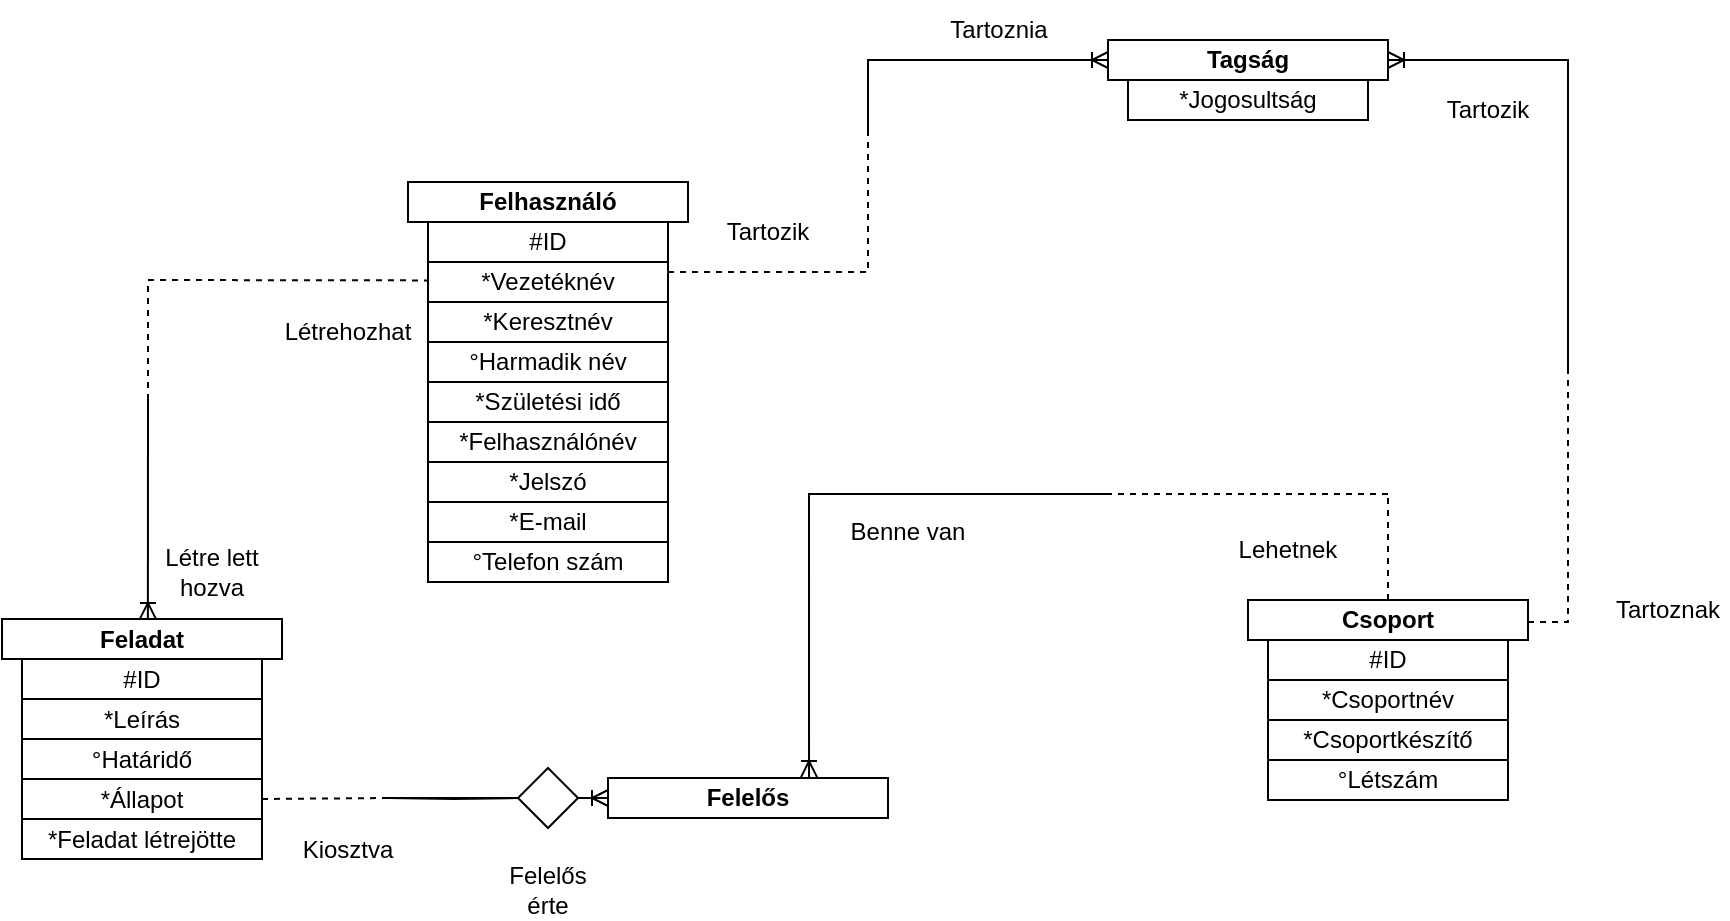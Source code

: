 <mxfile version="24.8.6" pages="3">
  <diagram name="Adatbázis táblák" id="GeO4WS-tzD-klcWvhV2y">
    <mxGraphModel grid="1" page="1" gridSize="10" guides="1" tooltips="1" connect="1" arrows="1" fold="1" pageScale="1" pageWidth="827" pageHeight="1169" math="0" shadow="0">
      <root>
        <mxCell id="0" />
        <mxCell id="1" parent="0" />
        <mxCell id="jKudC8c1gNzptoWvb2S--14" value="&lt;b&gt;Felhasználó&lt;/b&gt;" style="rounded=0;whiteSpace=wrap;html=1;strokeColor=default;align=center;verticalAlign=middle;fontFamily=Helvetica;fontSize=12;fontColor=default;fontStyle=0;fillColor=default;" vertex="1" parent="1">
          <mxGeometry x="-210" y="1481" width="140" height="20" as="geometry" />
        </mxCell>
        <mxCell id="jKudC8c1gNzptoWvb2S--15" value="&lt;span style=&quot;text-align: left;&quot;&gt;#ID&lt;/span&gt;" style="rounded=0;whiteSpace=wrap;html=1;strokeColor=default;align=center;verticalAlign=middle;fontFamily=Helvetica;fontSize=12;fontColor=default;fontStyle=0;fillColor=default;" vertex="1" parent="1">
          <mxGeometry x="-200" y="1501" width="120" height="20" as="geometry" />
        </mxCell>
        <mxCell id="jKudC8c1gNzptoWvb2S--16" value="&lt;span style=&quot;text-align: left;&quot;&gt;*Vezetéknév&lt;/span&gt;" style="rounded=0;whiteSpace=wrap;html=1;strokeColor=default;align=center;verticalAlign=middle;fontFamily=Helvetica;fontSize=12;fontColor=default;fontStyle=0;fillColor=default;" vertex="1" parent="1">
          <mxGeometry x="-200" y="1521" width="120" height="20" as="geometry" />
        </mxCell>
        <mxCell id="jKudC8c1gNzptoWvb2S--17" value="&lt;span style=&quot;text-align: left;&quot;&gt;*Keresztnév&lt;/span&gt;" style="rounded=0;whiteSpace=wrap;html=1;strokeColor=default;align=center;verticalAlign=middle;fontFamily=Helvetica;fontSize=12;fontColor=default;fontStyle=0;fillColor=default;" vertex="1" parent="1">
          <mxGeometry x="-200" y="1541" width="120" height="20" as="geometry" />
        </mxCell>
        <mxCell id="jKudC8c1gNzptoWvb2S--18" value="*Születési idő" style="rounded=0;whiteSpace=wrap;html=1;strokeColor=default;align=center;verticalAlign=middle;fontFamily=Helvetica;fontSize=12;fontColor=default;fontStyle=0;fillColor=default;" vertex="1" parent="1">
          <mxGeometry x="-200" y="1581" width="120" height="20" as="geometry" />
        </mxCell>
        <mxCell id="jKudC8c1gNzptoWvb2S--19" value="*Felhasználónév" style="rounded=0;whiteSpace=wrap;html=1;strokeColor=default;align=center;verticalAlign=middle;fontFamily=Helvetica;fontSize=12;fontColor=default;fontStyle=0;fillColor=default;" vertex="1" parent="1">
          <mxGeometry x="-200" y="1601" width="120" height="20" as="geometry" />
        </mxCell>
        <mxCell id="jKudC8c1gNzptoWvb2S--20" value="*Jelszó" style="rounded=0;whiteSpace=wrap;html=1;strokeColor=default;align=center;verticalAlign=middle;fontFamily=Helvetica;fontSize=12;fontColor=default;fontStyle=0;fillColor=default;" vertex="1" parent="1">
          <mxGeometry x="-200" y="1621" width="120" height="20" as="geometry" />
        </mxCell>
        <mxCell id="tqEBvy983KNgEXwClsOJ-8" value="Létrehozhat" style="text;html=1;align=center;verticalAlign=middle;whiteSpace=wrap;rounded=0;" vertex="1" parent="1">
          <mxGeometry x="-270" y="1541" width="60" height="30" as="geometry" />
        </mxCell>
        <mxCell id="jKudC8c1gNzptoWvb2S--21" value="*E-mail" style="rounded=0;whiteSpace=wrap;html=1;strokeColor=default;align=center;verticalAlign=middle;fontFamily=Helvetica;fontSize=12;fontColor=default;fontStyle=0;fillColor=default;" vertex="1" parent="1">
          <mxGeometry x="-200" y="1641" width="120" height="20" as="geometry" />
        </mxCell>
        <mxCell id="jKudC8c1gNzptoWvb2S--22" value="&lt;b&gt;Csoport&lt;/b&gt;" style="rounded=0;whiteSpace=wrap;html=1;strokeColor=default;align=center;verticalAlign=middle;fontFamily=Helvetica;fontSize=12;fontColor=default;fontStyle=0;fillColor=default;" vertex="1" parent="1">
          <mxGeometry x="210" y="1690" width="140" height="20" as="geometry" />
        </mxCell>
        <mxCell id="jKudC8c1gNzptoWvb2S--23" value="*Csoportnév" style="rounded=0;whiteSpace=wrap;html=1;strokeColor=default;align=center;verticalAlign=middle;fontFamily=Helvetica;fontSize=12;fontColor=default;fontStyle=0;fillColor=default;" vertex="1" parent="1">
          <mxGeometry x="220" y="1730" width="120" height="20" as="geometry" />
        </mxCell>
        <mxCell id="jKudC8c1gNzptoWvb2S--24" value="#ID" style="rounded=0;whiteSpace=wrap;html=1;strokeColor=default;align=center;verticalAlign=middle;fontFamily=Helvetica;fontSize=12;fontColor=default;fontStyle=0;fillColor=default;" vertex="1" parent="1">
          <mxGeometry x="220" y="1710" width="120" height="20" as="geometry" />
        </mxCell>
        <mxCell id="jKudC8c1gNzptoWvb2S--25" value="*Csoportkészítő" style="rounded=0;whiteSpace=wrap;html=1;strokeColor=default;align=center;verticalAlign=middle;fontFamily=Helvetica;fontSize=12;fontColor=default;fontStyle=0;fillColor=default;" vertex="1" parent="1">
          <mxGeometry x="220" y="1750" width="120" height="20" as="geometry" />
        </mxCell>
        <mxCell id="jKudC8c1gNzptoWvb2S--26" value="&lt;b&gt;Feladat&lt;/b&gt;" style="rounded=0;whiteSpace=wrap;html=1;strokeColor=default;align=center;verticalAlign=middle;fontFamily=Helvetica;fontSize=12;fontColor=default;fontStyle=0;fillColor=default;" vertex="1" parent="1">
          <mxGeometry x="-413" y="1699.5" width="140" height="20" as="geometry" />
        </mxCell>
        <mxCell id="jKudC8c1gNzptoWvb2S--27" value="#ID" style="rounded=0;whiteSpace=wrap;html=1;strokeColor=default;align=center;verticalAlign=middle;fontFamily=Helvetica;fontSize=12;fontColor=default;fontStyle=0;fillColor=default;" vertex="1" parent="1">
          <mxGeometry x="-403" y="1719.5" width="120" height="20" as="geometry" />
        </mxCell>
        <mxCell id="jKudC8c1gNzptoWvb2S--28" value="*Leírás" style="rounded=0;whiteSpace=wrap;html=1;strokeColor=default;align=center;verticalAlign=middle;fontFamily=Helvetica;fontSize=12;fontColor=default;fontStyle=0;fillColor=default;" vertex="1" parent="1">
          <mxGeometry x="-403" y="1739.5" width="120" height="20" as="geometry" />
        </mxCell>
        <mxCell id="jKudC8c1gNzptoWvb2S--29" value="°Határidő" style="rounded=0;whiteSpace=wrap;html=1;strokeColor=default;align=center;verticalAlign=middle;fontFamily=Helvetica;fontSize=12;fontColor=default;fontStyle=0;fillColor=default;" vertex="1" parent="1">
          <mxGeometry x="-403" y="1759.5" width="120" height="20" as="geometry" />
        </mxCell>
        <mxCell id="jKudC8c1gNzptoWvb2S--30" value="*Állapot" style="rounded=0;whiteSpace=wrap;html=1;strokeColor=default;align=center;verticalAlign=middle;fontFamily=Helvetica;fontSize=12;fontColor=default;fontStyle=0;fillColor=default;" vertex="1" parent="1">
          <mxGeometry x="-403" y="1779.5" width="120" height="20" as="geometry" />
        </mxCell>
        <mxCell id="jKudC8c1gNzptoWvb2S--31" value="°Létszám" style="rounded=0;whiteSpace=wrap;html=1;strokeColor=default;align=center;verticalAlign=middle;fontFamily=Helvetica;fontSize=12;fontColor=default;fontStyle=0;fillColor=default;" vertex="1" parent="1">
          <mxGeometry x="220" y="1770" width="120" height="20" as="geometry" />
        </mxCell>
        <mxCell id="jKudC8c1gNzptoWvb2S--32" value="&lt;b&gt;Tagság&lt;/b&gt;" style="rounded=0;whiteSpace=wrap;html=1;strokeColor=default;align=center;verticalAlign=middle;fontFamily=Helvetica;fontSize=12;fontColor=default;fontStyle=0;fillColor=default;" vertex="1" parent="1">
          <mxGeometry x="140" y="1410" width="140" height="20" as="geometry" />
        </mxCell>
        <mxCell id="jKudC8c1gNzptoWvb2S--33" value="*Feladat létrejötte" style="rounded=0;whiteSpace=wrap;html=1;strokeColor=default;align=center;verticalAlign=middle;fontFamily=Helvetica;fontSize=12;fontColor=default;fontStyle=0;fillColor=default;" vertex="1" parent="1">
          <mxGeometry x="-403" y="1799.5" width="120" height="20" as="geometry" />
        </mxCell>
        <mxCell id="jKudC8c1gNzptoWvb2S--34" value="°Telefon szám" style="rounded=0;whiteSpace=wrap;html=1;strokeColor=default;align=center;verticalAlign=middle;fontFamily=Helvetica;fontSize=12;fontColor=default;fontStyle=0;fillColor=default;" vertex="1" parent="1">
          <mxGeometry x="-200" y="1661" width="120" height="20" as="geometry" />
        </mxCell>
        <mxCell id="jKudC8c1gNzptoWvb2S--35" value="" style="edgeStyle=orthogonalEdgeStyle;fontSize=12;html=1;endArrow=ERoneToMany;startArrow=none;rounded=0;entryX=1;entryY=0.5;entryDx=0;entryDy=0;endFill=0;startFill=0;" edge="1" parent="1" target="jKudC8c1gNzptoWvb2S--32">
          <mxGeometry width="100" height="100" relative="1" as="geometry">
            <mxPoint x="370" y="1577" as="sourcePoint" />
            <mxPoint x="450" y="1601" as="targetPoint" />
            <Array as="points">
              <mxPoint x="370" y="1420" />
            </Array>
          </mxGeometry>
        </mxCell>
        <mxCell id="jKudC8c1gNzptoWvb2S--36" value="" style="edgeStyle=orthogonalEdgeStyle;fontSize=12;html=1;endArrow=ERoneToMany;startArrow=none;rounded=0;entryX=0;entryY=0.5;entryDx=0;entryDy=0;startFill=0;endFill=0;" edge="1" parent="1" target="jKudC8c1gNzptoWvb2S--32">
          <mxGeometry width="100" height="100" relative="1" as="geometry">
            <mxPoint x="20" y="1455" as="sourcePoint" />
            <mxPoint x="30" y="1390" as="targetPoint" />
            <Array as="points">
              <mxPoint x="20" y="1420" />
            </Array>
          </mxGeometry>
        </mxCell>
        <mxCell id="jKudC8c1gNzptoWvb2S--37" value="" style="endArrow=none;dashed=1;html=1;rounded=0;exitX=1;exitY=0.25;exitDx=0;exitDy=0;" edge="1" parent="1" source="jKudC8c1gNzptoWvb2S--16">
          <mxGeometry width="50" height="50" relative="1" as="geometry">
            <mxPoint x="-40" y="1560" as="sourcePoint" />
            <mxPoint x="20" y="1455" as="targetPoint" />
            <Array as="points">
              <mxPoint x="20" y="1526" />
            </Array>
          </mxGeometry>
        </mxCell>
        <mxCell id="jKudC8c1gNzptoWvb2S--38" value="" style="endArrow=none;dashed=1;html=1;rounded=0;" edge="1" parent="1">
          <mxGeometry width="50" height="50" relative="1" as="geometry">
            <mxPoint x="350" y="1701" as="sourcePoint" />
            <mxPoint x="370" y="1577" as="targetPoint" />
            <Array as="points">
              <mxPoint x="370" y="1701" />
            </Array>
          </mxGeometry>
        </mxCell>
        <mxCell id="jKudC8c1gNzptoWvb2S--39" value="*Jogosultság" style="rounded=0;whiteSpace=wrap;html=1;strokeColor=default;align=center;verticalAlign=middle;fontFamily=Helvetica;fontSize=12;fontColor=default;fontStyle=0;fillColor=default;" vertex="1" parent="1">
          <mxGeometry x="150" y="1430" width="120" height="20" as="geometry" />
        </mxCell>
        <mxCell id="jKudC8c1gNzptoWvb2S--40" value="&lt;b&gt;Felelős&lt;/b&gt;" style="rounded=0;whiteSpace=wrap;html=1;strokeColor=default;align=center;verticalAlign=middle;fontFamily=Helvetica;fontSize=12;fontColor=default;fontStyle=0;fillColor=default;" vertex="1" parent="1">
          <mxGeometry x="-110" y="1779" width="140" height="20" as="geometry" />
        </mxCell>
        <mxCell id="jKudC8c1gNzptoWvb2S--41" value="" style="edgeStyle=orthogonalEdgeStyle;fontSize=12;html=1;endArrow=ERoneToMany;startArrow=none;rounded=0;startFill=0;endFill=0;" edge="1" parent="1" source="jKudC8c1gNzptoWvb2S--62">
          <mxGeometry width="100" height="100" relative="1" as="geometry">
            <mxPoint x="-220" y="1789" as="sourcePoint" />
            <mxPoint x="-110" y="1789" as="targetPoint" />
            <Array as="points">
              <mxPoint x="-220" y="1789" />
            </Array>
          </mxGeometry>
        </mxCell>
        <mxCell id="jKudC8c1gNzptoWvb2S--42" value="" style="endArrow=none;dashed=1;html=1;rounded=0;exitX=1;exitY=0.5;exitDx=0;exitDy=0;" edge="1" parent="1" source="jKudC8c1gNzptoWvb2S--30">
          <mxGeometry width="50" height="50" relative="1" as="geometry">
            <mxPoint x="-400" y="1799" as="sourcePoint" />
            <mxPoint x="-220" y="1789" as="targetPoint" />
            <Array as="points" />
          </mxGeometry>
        </mxCell>
        <mxCell id="jKudC8c1gNzptoWvb2S--43" value="" style="edgeStyle=orthogonalEdgeStyle;fontSize=12;html=1;endArrow=ERoneToMany;startArrow=none;rounded=0;entryX=0.521;entryY=-0.003;entryDx=0;entryDy=0;startFill=0;endFill=0;entryPerimeter=0;" edge="1" parent="1" target="jKudC8c1gNzptoWvb2S--26">
          <mxGeometry width="100" height="100" relative="1" as="geometry">
            <mxPoint x="-340" y="1590" as="sourcePoint" />
            <mxPoint x="-342" y="1699.5" as="targetPoint" />
            <Array as="points">
              <mxPoint x="-340" y="1590" />
            </Array>
          </mxGeometry>
        </mxCell>
        <mxCell id="jKudC8c1gNzptoWvb2S--45" value="" style="edgeStyle=orthogonalEdgeStyle;fontSize=12;html=1;endArrow=ERoneToMany;startArrow=none;rounded=0;startFill=0;endFill=0;entryX=0.718;entryY=-0.022;entryDx=0;entryDy=0;entryPerimeter=0;" edge="1" parent="1" target="jKudC8c1gNzptoWvb2S--40">
          <mxGeometry width="100" height="100" relative="1" as="geometry">
            <mxPoint x="140" y="1637" as="sourcePoint" />
            <mxPoint x="-9" y="1775" as="targetPoint" />
            <Array as="points">
              <mxPoint x="-9" y="1637" />
            </Array>
          </mxGeometry>
        </mxCell>
        <mxCell id="jKudC8c1gNzptoWvb2S--46" value="" style="endArrow=none;dashed=1;html=1;rounded=0;exitX=0.5;exitY=0;exitDx=0;exitDy=0;" edge="1" parent="1" source="jKudC8c1gNzptoWvb2S--22">
          <mxGeometry width="50" height="50" relative="1" as="geometry">
            <mxPoint x="280" y="1685" as="sourcePoint" />
            <mxPoint x="280" y="1637" as="targetPoint" />
            <Array as="points">
              <mxPoint x="280" y="1666.5" />
            </Array>
          </mxGeometry>
        </mxCell>
        <mxCell id="jKudC8c1gNzptoWvb2S--47" value="" style="endArrow=none;dashed=1;html=1;rounded=0;" edge="1" parent="1">
          <mxGeometry width="50" height="50" relative="1" as="geometry">
            <mxPoint x="280" y="1637" as="sourcePoint" />
            <mxPoint x="140" y="1637" as="targetPoint" />
            <Array as="points" />
          </mxGeometry>
        </mxCell>
        <mxCell id="tqEBvy983KNgEXwClsOJ-9" value="Létre lett hozva" style="text;html=1;align=center;verticalAlign=middle;whiteSpace=wrap;rounded=0;rotation=0;" vertex="1" parent="1">
          <mxGeometry x="-338" y="1660.5" width="60" height="30" as="geometry" />
        </mxCell>
        <mxCell id="tqEBvy983KNgEXwClsOJ-10" value="Kiosztva" style="text;html=1;align=center;verticalAlign=middle;whiteSpace=wrap;rounded=0;" vertex="1" parent="1">
          <mxGeometry x="-270" y="1799.5" width="60" height="30" as="geometry" />
        </mxCell>
        <mxCell id="tqEBvy983KNgEXwClsOJ-11" value="Felelős érte" style="text;html=1;align=center;verticalAlign=middle;whiteSpace=wrap;rounded=0;" vertex="1" parent="1">
          <mxGeometry x="-170" y="1819.5" width="60" height="30" as="geometry" />
        </mxCell>
        <mxCell id="tqEBvy983KNgEXwClsOJ-12" value="Tartozik" style="text;html=1;align=center;verticalAlign=middle;whiteSpace=wrap;rounded=0;" vertex="1" parent="1">
          <mxGeometry x="300" y="1430" width="60" height="30" as="geometry" />
        </mxCell>
        <mxCell id="tqEBvy983KNgEXwClsOJ-13" value="Tartoznak" style="text;html=1;align=center;verticalAlign=middle;whiteSpace=wrap;rounded=0;" vertex="1" parent="1">
          <mxGeometry x="390" y="1680" width="60" height="30" as="geometry" />
        </mxCell>
        <mxCell id="tqEBvy983KNgEXwClsOJ-14" value="Tartozik" style="text;html=1;align=center;verticalAlign=middle;whiteSpace=wrap;rounded=0;" vertex="1" parent="1">
          <mxGeometry x="-60" y="1491" width="60" height="30" as="geometry" />
        </mxCell>
        <mxCell id="tqEBvy983KNgEXwClsOJ-16" value="Tartoznia" style="text;html=1;align=center;verticalAlign=middle;resizable=0;points=[];autosize=1;strokeColor=none;fillColor=none;" vertex="1" parent="1">
          <mxGeometry x="50" y="1390" width="70" height="30" as="geometry" />
        </mxCell>
        <mxCell id="tqEBvy983KNgEXwClsOJ-17" value="Lehetnek" style="text;html=1;align=center;verticalAlign=middle;whiteSpace=wrap;rounded=0;" vertex="1" parent="1">
          <mxGeometry x="200" y="1650" width="60" height="30" as="geometry" />
        </mxCell>
        <mxCell id="tqEBvy983KNgEXwClsOJ-18" value="Benne van" style="text;html=1;align=center;verticalAlign=middle;whiteSpace=wrap;rounded=0;" vertex="1" parent="1">
          <mxGeometry x="10" y="1641" width="60" height="30" as="geometry" />
        </mxCell>
        <mxCell id="jKudC8c1gNzptoWvb2S--64" value="" style="edgeStyle=orthogonalEdgeStyle;fontSize=12;html=1;endArrow=none;startArrow=none;rounded=0;startFill=0;endFill=0;" edge="1" parent="1" target="jKudC8c1gNzptoWvb2S--62">
          <mxGeometry width="100" height="100" relative="1" as="geometry">
            <mxPoint x="-220" y="1789" as="sourcePoint" />
            <mxPoint x="-110" y="1789" as="targetPoint" />
            <Array as="points" />
          </mxGeometry>
        </mxCell>
        <mxCell id="jKudC8c1gNzptoWvb2S--62" value="" style="rhombus;whiteSpace=wrap;html=1;rounded=0;fontStyle=0;" vertex="1" parent="1">
          <mxGeometry x="-155" y="1774" width="30" height="30" as="geometry" />
        </mxCell>
        <mxCell id="ziNmfYwVVKO8_2DCmtLn-1" value="" style="endArrow=none;dashed=1;html=1;rounded=0;entryX=0.001;entryY=0.46;entryDx=0;entryDy=0;entryPerimeter=0;" edge="1" parent="1" target="jKudC8c1gNzptoWvb2S--16">
          <mxGeometry width="50" height="50" relative="1" as="geometry">
            <mxPoint x="-340" y="1590" as="sourcePoint" />
            <mxPoint x="-200.24" y="1527" as="targetPoint" />
            <Array as="points">
              <mxPoint x="-340" y="1530" />
            </Array>
          </mxGeometry>
        </mxCell>
        <mxCell id="ZS5B3UTYnDOUO0BOsJx1-1" value="°Harmadik név" style="rounded=0;whiteSpace=wrap;html=1;strokeColor=default;align=center;verticalAlign=middle;fontFamily=Helvetica;fontSize=12;fontColor=default;fontStyle=0;fillColor=default;" vertex="1" parent="1">
          <mxGeometry x="-200" y="1561" width="120" height="20" as="geometry" />
        </mxCell>
      </root>
    </mxGraphModel>
  </diagram>
  <diagram name="Adatbázis tábla egy oldalra" id="WNNTYrDqMQxb-GWvdBK_">
    <mxGraphModel grid="1" page="1" gridSize="10" guides="1" tooltips="1" connect="1" arrows="1" fold="1" pageScale="1" pageWidth="827" pageHeight="1169" math="0" shadow="0">
      <root>
        <mxCell id="R_7Km2EDGTANg5NyDvl0-0" />
        <mxCell id="R_7Km2EDGTANg5NyDvl0-1" parent="R_7Km2EDGTANg5NyDvl0-0" />
        <mxCell id="R_7Km2EDGTANg5NyDvl0-2" value="&lt;b&gt;Felhasználó&lt;/b&gt;" style="rounded=0;whiteSpace=wrap;html=1;strokeColor=default;align=center;verticalAlign=middle;fontFamily=Helvetica;fontSize=12;fontColor=default;fontStyle=0;fillColor=default;" vertex="1" parent="R_7Km2EDGTANg5NyDvl0-1">
          <mxGeometry x="235" y="1491" width="140" height="20" as="geometry" />
        </mxCell>
        <mxCell id="R_7Km2EDGTANg5NyDvl0-3" value="&lt;span style=&quot;text-align: left;&quot;&gt;#ID&lt;/span&gt;" style="rounded=0;whiteSpace=wrap;html=1;strokeColor=default;align=center;verticalAlign=middle;fontFamily=Helvetica;fontSize=12;fontColor=default;fontStyle=0;fillColor=default;" vertex="1" parent="R_7Km2EDGTANg5NyDvl0-1">
          <mxGeometry x="245" y="1511" width="120" height="20" as="geometry" />
        </mxCell>
        <mxCell id="R_7Km2EDGTANg5NyDvl0-4" value="&lt;span style=&quot;text-align: left;&quot;&gt;*Vezetéknév&lt;/span&gt;" style="rounded=0;whiteSpace=wrap;html=1;strokeColor=default;align=center;verticalAlign=middle;fontFamily=Helvetica;fontSize=12;fontColor=default;fontStyle=0;fillColor=default;" vertex="1" parent="R_7Km2EDGTANg5NyDvl0-1">
          <mxGeometry x="245" y="1531" width="120" height="20" as="geometry" />
        </mxCell>
        <mxCell id="R_7Km2EDGTANg5NyDvl0-5" value="&lt;span style=&quot;text-align: left;&quot;&gt;*Keresztnév&lt;/span&gt;" style="rounded=0;whiteSpace=wrap;html=1;strokeColor=default;align=center;verticalAlign=middle;fontFamily=Helvetica;fontSize=12;fontColor=default;fontStyle=0;fillColor=default;" vertex="1" parent="R_7Km2EDGTANg5NyDvl0-1">
          <mxGeometry x="245" y="1551" width="120" height="20" as="geometry" />
        </mxCell>
        <mxCell id="R_7Km2EDGTANg5NyDvl0-6" value="*Születési idő" style="rounded=0;whiteSpace=wrap;html=1;strokeColor=default;align=center;verticalAlign=middle;fontFamily=Helvetica;fontSize=12;fontColor=default;fontStyle=0;fillColor=default;" vertex="1" parent="R_7Km2EDGTANg5NyDvl0-1">
          <mxGeometry x="245" y="1591" width="120" height="20" as="geometry" />
        </mxCell>
        <mxCell id="R_7Km2EDGTANg5NyDvl0-7" value="*Felhasználónév" style="rounded=0;whiteSpace=wrap;html=1;strokeColor=default;align=center;verticalAlign=middle;fontFamily=Helvetica;fontSize=12;fontColor=default;fontStyle=0;fillColor=default;" vertex="1" parent="R_7Km2EDGTANg5NyDvl0-1">
          <mxGeometry x="245" y="1611" width="120" height="20" as="geometry" />
        </mxCell>
        <mxCell id="R_7Km2EDGTANg5NyDvl0-8" value="*Jelszó" style="rounded=0;whiteSpace=wrap;html=1;strokeColor=default;align=center;verticalAlign=middle;fontFamily=Helvetica;fontSize=12;fontColor=default;fontStyle=0;fillColor=default;" vertex="1" parent="R_7Km2EDGTANg5NyDvl0-1">
          <mxGeometry x="245" y="1631" width="120" height="20" as="geometry" />
        </mxCell>
        <mxCell id="R_7Km2EDGTANg5NyDvl0-9" value="Létrehozhat" style="text;html=1;align=center;verticalAlign=middle;whiteSpace=wrap;rounded=0;" vertex="1" parent="R_7Km2EDGTANg5NyDvl0-1">
          <mxGeometry x="175" y="1551" width="60" height="30" as="geometry" />
        </mxCell>
        <mxCell id="R_7Km2EDGTANg5NyDvl0-10" value="*E-mail" style="rounded=0;whiteSpace=wrap;html=1;strokeColor=default;align=center;verticalAlign=middle;fontFamily=Helvetica;fontSize=12;fontColor=default;fontStyle=0;fillColor=default;" vertex="1" parent="R_7Km2EDGTANg5NyDvl0-1">
          <mxGeometry x="245" y="1651" width="120" height="20" as="geometry" />
        </mxCell>
        <mxCell id="R_7Km2EDGTANg5NyDvl0-11" value="&lt;b&gt;Csoport&lt;/b&gt;" style="rounded=0;whiteSpace=wrap;html=1;strokeColor=default;align=center;verticalAlign=middle;fontFamily=Helvetica;fontSize=12;fontColor=default;fontStyle=0;fillColor=default;" vertex="1" parent="R_7Km2EDGTANg5NyDvl0-1">
          <mxGeometry x="655" y="1700" width="140" height="20" as="geometry" />
        </mxCell>
        <mxCell id="R_7Km2EDGTANg5NyDvl0-12" value="*Csoportnév" style="rounded=0;whiteSpace=wrap;html=1;strokeColor=default;align=center;verticalAlign=middle;fontFamily=Helvetica;fontSize=12;fontColor=default;fontStyle=0;fillColor=default;" vertex="1" parent="R_7Km2EDGTANg5NyDvl0-1">
          <mxGeometry x="665" y="1740" width="120" height="20" as="geometry" />
        </mxCell>
        <mxCell id="R_7Km2EDGTANg5NyDvl0-13" value="#ID" style="rounded=0;whiteSpace=wrap;html=1;strokeColor=default;align=center;verticalAlign=middle;fontFamily=Helvetica;fontSize=12;fontColor=default;fontStyle=0;fillColor=default;" vertex="1" parent="R_7Km2EDGTANg5NyDvl0-1">
          <mxGeometry x="665" y="1720" width="120" height="20" as="geometry" />
        </mxCell>
        <mxCell id="R_7Km2EDGTANg5NyDvl0-14" value="*CsoportVezető" style="rounded=0;whiteSpace=wrap;html=1;strokeColor=default;align=center;verticalAlign=middle;fontFamily=Helvetica;fontSize=12;fontColor=default;fontStyle=0;fillColor=default;" vertex="1" parent="R_7Km2EDGTANg5NyDvl0-1">
          <mxGeometry x="665" y="1760" width="120" height="20" as="geometry" />
        </mxCell>
        <mxCell id="R_7Km2EDGTANg5NyDvl0-15" value="&lt;b&gt;Feladat&lt;/b&gt;" style="rounded=0;whiteSpace=wrap;html=1;strokeColor=default;align=center;verticalAlign=middle;fontFamily=Helvetica;fontSize=12;fontColor=default;fontStyle=0;fillColor=default;" vertex="1" parent="R_7Km2EDGTANg5NyDvl0-1">
          <mxGeometry x="32" y="1709.5" width="140" height="20" as="geometry" />
        </mxCell>
        <mxCell id="R_7Km2EDGTANg5NyDvl0-16" value="#ID" style="rounded=0;whiteSpace=wrap;html=1;strokeColor=default;align=center;verticalAlign=middle;fontFamily=Helvetica;fontSize=12;fontColor=default;fontStyle=0;fillColor=default;" vertex="1" parent="R_7Km2EDGTANg5NyDvl0-1">
          <mxGeometry x="42" y="1729.5" width="120" height="20" as="geometry" />
        </mxCell>
        <mxCell id="R_7Km2EDGTANg5NyDvl0-17" value="*Leírás" style="rounded=0;whiteSpace=wrap;html=1;strokeColor=default;align=center;verticalAlign=middle;fontFamily=Helvetica;fontSize=12;fontColor=default;fontStyle=0;fillColor=default;" vertex="1" parent="R_7Km2EDGTANg5NyDvl0-1">
          <mxGeometry x="42" y="1749.5" width="120" height="20" as="geometry" />
        </mxCell>
        <mxCell id="R_7Km2EDGTANg5NyDvl0-18" value="°Határidő" style="rounded=0;whiteSpace=wrap;html=1;strokeColor=default;align=center;verticalAlign=middle;fontFamily=Helvetica;fontSize=12;fontColor=default;fontStyle=0;fillColor=default;" vertex="1" parent="R_7Km2EDGTANg5NyDvl0-1">
          <mxGeometry x="42" y="1769.5" width="120" height="20" as="geometry" />
        </mxCell>
        <mxCell id="R_7Km2EDGTANg5NyDvl0-19" value="*Állapot" style="rounded=0;whiteSpace=wrap;html=1;strokeColor=default;align=center;verticalAlign=middle;fontFamily=Helvetica;fontSize=12;fontColor=default;fontStyle=0;fillColor=default;" vertex="1" parent="R_7Km2EDGTANg5NyDvl0-1">
          <mxGeometry x="42" y="1789.5" width="120" height="20" as="geometry" />
        </mxCell>
        <mxCell id="R_7Km2EDGTANg5NyDvl0-20" value="°Létszám" style="rounded=0;whiteSpace=wrap;html=1;strokeColor=default;align=center;verticalAlign=middle;fontFamily=Helvetica;fontSize=12;fontColor=default;fontStyle=0;fillColor=default;" vertex="1" parent="R_7Km2EDGTANg5NyDvl0-1">
          <mxGeometry x="665" y="1780" width="120" height="20" as="geometry" />
        </mxCell>
        <mxCell id="R_7Km2EDGTANg5NyDvl0-21" value="&lt;b&gt;Tagság&lt;/b&gt;" style="rounded=0;whiteSpace=wrap;html=1;strokeColor=default;align=center;verticalAlign=middle;fontFamily=Helvetica;fontSize=12;fontColor=default;fontStyle=0;fillColor=default;" vertex="1" parent="R_7Km2EDGTANg5NyDvl0-1">
          <mxGeometry x="515" y="1420" width="140" height="20" as="geometry" />
        </mxCell>
        <mxCell id="R_7Km2EDGTANg5NyDvl0-22" value="*Feladat létrejötte" style="rounded=0;whiteSpace=wrap;html=1;strokeColor=default;align=center;verticalAlign=middle;fontFamily=Helvetica;fontSize=12;fontColor=default;fontStyle=0;fillColor=default;" vertex="1" parent="R_7Km2EDGTANg5NyDvl0-1">
          <mxGeometry x="42" y="1809.5" width="120" height="20" as="geometry" />
        </mxCell>
        <mxCell id="R_7Km2EDGTANg5NyDvl0-23" value="°Telefon szám" style="rounded=0;whiteSpace=wrap;html=1;strokeColor=default;align=center;verticalAlign=middle;fontFamily=Helvetica;fontSize=12;fontColor=default;fontStyle=0;fillColor=default;" vertex="1" parent="R_7Km2EDGTANg5NyDvl0-1">
          <mxGeometry x="245" y="1671" width="120" height="20" as="geometry" />
        </mxCell>
        <mxCell id="R_7Km2EDGTANg5NyDvl0-24" value="" style="edgeStyle=orthogonalEdgeStyle;fontSize=12;html=1;endArrow=ERoneToMany;startArrow=none;rounded=0;entryX=1;entryY=0.5;entryDx=0;entryDy=0;endFill=0;startFill=0;" edge="1" parent="R_7Km2EDGTANg5NyDvl0-1" target="R_7Km2EDGTANg5NyDvl0-21">
          <mxGeometry width="100" height="100" relative="1" as="geometry">
            <mxPoint x="765" y="1590" as="sourcePoint" />
            <mxPoint x="895" y="1611" as="targetPoint" />
            <Array as="points">
              <mxPoint x="765" y="1587" />
              <mxPoint x="765" y="1430" />
            </Array>
          </mxGeometry>
        </mxCell>
        <mxCell id="R_7Km2EDGTANg5NyDvl0-25" value="" style="edgeStyle=orthogonalEdgeStyle;fontSize=12;html=1;endArrow=ERoneToMany;startArrow=none;rounded=0;entryX=0;entryY=0.5;entryDx=0;entryDy=0;startFill=0;endFill=0;" edge="1" parent="R_7Km2EDGTANg5NyDvl0-1" target="R_7Km2EDGTANg5NyDvl0-21">
          <mxGeometry width="100" height="100" relative="1" as="geometry">
            <mxPoint x="465" y="1465" as="sourcePoint" />
            <mxPoint x="475" y="1400" as="targetPoint" />
            <Array as="points">
              <mxPoint x="465" y="1430" />
            </Array>
          </mxGeometry>
        </mxCell>
        <mxCell id="R_7Km2EDGTANg5NyDvl0-26" value="" style="endArrow=none;dashed=1;html=1;rounded=0;exitX=1;exitY=0.25;exitDx=0;exitDy=0;" edge="1" parent="R_7Km2EDGTANg5NyDvl0-1" source="R_7Km2EDGTANg5NyDvl0-4">
          <mxGeometry width="50" height="50" relative="1" as="geometry">
            <mxPoint x="405" y="1570" as="sourcePoint" />
            <mxPoint x="465" y="1465" as="targetPoint" />
            <Array as="points">
              <mxPoint x="465" y="1536" />
            </Array>
          </mxGeometry>
        </mxCell>
        <mxCell id="R_7Km2EDGTANg5NyDvl0-28" value="*Jogosultság" style="rounded=0;whiteSpace=wrap;html=1;strokeColor=default;align=center;verticalAlign=middle;fontFamily=Helvetica;fontSize=12;fontColor=default;fontStyle=0;fillColor=default;" vertex="1" parent="R_7Km2EDGTANg5NyDvl0-1">
          <mxGeometry x="525" y="1440" width="120" height="20" as="geometry" />
        </mxCell>
        <mxCell id="R_7Km2EDGTANg5NyDvl0-29" value="&lt;b&gt;Felelős&lt;/b&gt;" style="rounded=0;whiteSpace=wrap;html=1;strokeColor=default;align=center;verticalAlign=middle;fontFamily=Helvetica;fontSize=12;fontColor=default;fontStyle=0;fillColor=default;" vertex="1" parent="R_7Km2EDGTANg5NyDvl0-1">
          <mxGeometry x="335" y="1789" width="140" height="20" as="geometry" />
        </mxCell>
        <mxCell id="R_7Km2EDGTANg5NyDvl0-30" value="" style="edgeStyle=orthogonalEdgeStyle;fontSize=12;html=1;endArrow=ERoneToMany;startArrow=none;rounded=0;startFill=0;endFill=0;" edge="1" parent="R_7Km2EDGTANg5NyDvl0-1" source="R_7Km2EDGTANg5NyDvl0-46">
          <mxGeometry width="100" height="100" relative="1" as="geometry">
            <mxPoint x="225" y="1799" as="sourcePoint" />
            <mxPoint x="335" y="1799" as="targetPoint" />
            <Array as="points">
              <mxPoint x="225" y="1799" />
            </Array>
          </mxGeometry>
        </mxCell>
        <mxCell id="R_7Km2EDGTANg5NyDvl0-31" value="" style="endArrow=none;dashed=1;html=1;rounded=0;exitX=1;exitY=0.5;exitDx=0;exitDy=0;" edge="1" parent="R_7Km2EDGTANg5NyDvl0-1" source="R_7Km2EDGTANg5NyDvl0-19">
          <mxGeometry width="50" height="50" relative="1" as="geometry">
            <mxPoint x="45" y="1809" as="sourcePoint" />
            <mxPoint x="225" y="1799" as="targetPoint" />
            <Array as="points" />
          </mxGeometry>
        </mxCell>
        <mxCell id="R_7Km2EDGTANg5NyDvl0-32" value="" style="edgeStyle=orthogonalEdgeStyle;fontSize=12;html=1;endArrow=ERoneToMany;startArrow=none;rounded=0;entryX=0.663;entryY=-0.011;entryDx=0;entryDy=0;startFill=0;endFill=0;entryPerimeter=0;" edge="1" parent="R_7Km2EDGTANg5NyDvl0-1" target="R_7Km2EDGTANg5NyDvl0-15">
          <mxGeometry width="100" height="100" relative="1" as="geometry">
            <mxPoint x="125" y="1600" as="sourcePoint" />
            <mxPoint x="103" y="1709.5" as="targetPoint" />
            <Array as="points">
              <mxPoint x="125" y="1600" />
            </Array>
          </mxGeometry>
        </mxCell>
        <mxCell id="R_7Km2EDGTANg5NyDvl0-33" value="" style="edgeStyle=orthogonalEdgeStyle;fontSize=12;html=1;endArrow=ERoneToMany;startArrow=none;rounded=0;startFill=0;endFill=0;entryX=0.718;entryY=-0.022;entryDx=0;entryDy=0;entryPerimeter=0;" edge="1" parent="R_7Km2EDGTANg5NyDvl0-1" target="R_7Km2EDGTANg5NyDvl0-29">
          <mxGeometry width="100" height="100" relative="1" as="geometry">
            <mxPoint x="585" y="1680" as="sourcePoint" />
            <mxPoint x="436" y="1785" as="targetPoint" />
            <Array as="points">
              <mxPoint x="585" y="1680" />
              <mxPoint x="436" y="1680" />
            </Array>
          </mxGeometry>
        </mxCell>
        <mxCell id="R_7Km2EDGTANg5NyDvl0-35" value="" style="endArrow=none;dashed=1;html=1;rounded=0;exitX=0.5;exitY=0;exitDx=0;exitDy=0;" edge="1" parent="R_7Km2EDGTANg5NyDvl0-1" source="R_7Km2EDGTANg5NyDvl0-11">
          <mxGeometry width="50" height="50" relative="1" as="geometry">
            <mxPoint x="725" y="1683.5" as="sourcePoint" />
            <mxPoint x="585" y="1680" as="targetPoint" />
            <Array as="points">
              <mxPoint x="725" y="1680" />
            </Array>
          </mxGeometry>
        </mxCell>
        <mxCell id="R_7Km2EDGTANg5NyDvl0-36" value="Létre lett hozva" style="text;html=1;align=center;verticalAlign=middle;whiteSpace=wrap;rounded=0;rotation=0;" vertex="1" parent="R_7Km2EDGTANg5NyDvl0-1">
          <mxGeometry x="167" y="1671" width="60" height="30" as="geometry" />
        </mxCell>
        <mxCell id="R_7Km2EDGTANg5NyDvl0-37" value="Kiosztva" style="text;html=1;align=center;verticalAlign=middle;whiteSpace=wrap;rounded=0;" vertex="1" parent="R_7Km2EDGTANg5NyDvl0-1">
          <mxGeometry x="167" y="1809" width="60" height="30" as="geometry" />
        </mxCell>
        <mxCell id="R_7Km2EDGTANg5NyDvl0-38" value="Felelős érte" style="text;html=1;align=center;verticalAlign=middle;whiteSpace=wrap;rounded=0;" vertex="1" parent="R_7Km2EDGTANg5NyDvl0-1">
          <mxGeometry x="275" y="1820" width="60" height="30" as="geometry" />
        </mxCell>
        <mxCell id="R_7Km2EDGTANg5NyDvl0-39" value="Tartozik" style="text;html=1;align=center;verticalAlign=middle;whiteSpace=wrap;rounded=0;" vertex="1" parent="R_7Km2EDGTANg5NyDvl0-1">
          <mxGeometry x="675" y="1440" width="60" height="30" as="geometry" />
        </mxCell>
        <mxCell id="R_7Km2EDGTANg5NyDvl0-40" value="Tartoznak" style="text;html=1;align=center;verticalAlign=middle;whiteSpace=wrap;rounded=0;" vertex="1" parent="R_7Km2EDGTANg5NyDvl0-1">
          <mxGeometry x="695" y="1591" width="60" height="30" as="geometry" />
        </mxCell>
        <mxCell id="R_7Km2EDGTANg5NyDvl0-41" value="Tartozik" style="text;html=1;align=center;verticalAlign=middle;whiteSpace=wrap;rounded=0;" vertex="1" parent="R_7Km2EDGTANg5NyDvl0-1">
          <mxGeometry x="385" y="1501" width="60" height="30" as="geometry" />
        </mxCell>
        <mxCell id="R_7Km2EDGTANg5NyDvl0-42" value="Tartoznia" style="text;html=1;align=center;verticalAlign=middle;resizable=0;points=[];autosize=1;strokeColor=none;fillColor=none;" vertex="1" parent="R_7Km2EDGTANg5NyDvl0-1">
          <mxGeometry x="425" y="1400" width="70" height="30" as="geometry" />
        </mxCell>
        <mxCell id="R_7Km2EDGTANg5NyDvl0-43" value="Lehetnek" style="text;html=1;align=center;verticalAlign=middle;whiteSpace=wrap;rounded=0;" vertex="1" parent="R_7Km2EDGTANg5NyDvl0-1">
          <mxGeometry x="585" y="1690" width="60" height="30" as="geometry" />
        </mxCell>
        <mxCell id="R_7Km2EDGTANg5NyDvl0-44" value="Benne van" style="text;html=1;align=center;verticalAlign=middle;whiteSpace=wrap;rounded=0;" vertex="1" parent="R_7Km2EDGTANg5NyDvl0-1">
          <mxGeometry x="455" y="1687.5" width="60" height="30" as="geometry" />
        </mxCell>
        <mxCell id="R_7Km2EDGTANg5NyDvl0-45" value="" style="edgeStyle=orthogonalEdgeStyle;fontSize=12;html=1;endArrow=none;startArrow=none;rounded=0;startFill=0;endFill=0;" edge="1" parent="R_7Km2EDGTANg5NyDvl0-1" target="R_7Km2EDGTANg5NyDvl0-46">
          <mxGeometry width="100" height="100" relative="1" as="geometry">
            <mxPoint x="225" y="1799" as="sourcePoint" />
            <mxPoint x="335" y="1799" as="targetPoint" />
            <Array as="points" />
          </mxGeometry>
        </mxCell>
        <mxCell id="R_7Km2EDGTANg5NyDvl0-46" value="" style="rhombus;whiteSpace=wrap;html=1;rounded=0;fontStyle=0;" vertex="1" parent="R_7Km2EDGTANg5NyDvl0-1">
          <mxGeometry x="290" y="1784" width="30" height="30" as="geometry" />
        </mxCell>
        <mxCell id="R_7Km2EDGTANg5NyDvl0-47" value="" style="endArrow=none;dashed=1;html=1;rounded=0;entryX=0.001;entryY=0.46;entryDx=0;entryDy=0;entryPerimeter=0;" edge="1" parent="R_7Km2EDGTANg5NyDvl0-1" target="R_7Km2EDGTANg5NyDvl0-4">
          <mxGeometry width="50" height="50" relative="1" as="geometry">
            <mxPoint x="125" y="1600" as="sourcePoint" />
            <mxPoint x="244.76" y="1537" as="targetPoint" />
            <Array as="points">
              <mxPoint x="125" y="1540" />
            </Array>
          </mxGeometry>
        </mxCell>
        <mxCell id="4pkLaTIyYTl2Mmb_WvRL-0" value="" style="endArrow=none;dashed=1;html=1;rounded=0;exitX=0.787;exitY=0.034;exitDx=0;exitDy=0;exitPerimeter=0;" edge="1" parent="R_7Km2EDGTANg5NyDvl0-1" source="R_7Km2EDGTANg5NyDvl0-11">
          <mxGeometry width="50" height="50" relative="1" as="geometry">
            <mxPoint x="765" y="1700" as="sourcePoint" />
            <mxPoint x="765" y="1590" as="targetPoint" />
          </mxGeometry>
        </mxCell>
        <mxCell id="f14U3MftN1bXdEwastSR-0" value="°Harmadik név" style="rounded=0;whiteSpace=wrap;html=1;strokeColor=default;align=center;verticalAlign=middle;fontFamily=Helvetica;fontSize=12;fontColor=default;fontStyle=0;fillColor=default;" vertex="1" parent="R_7Km2EDGTANg5NyDvl0-1">
          <mxGeometry x="245" y="1571" width="120" height="20" as="geometry" />
        </mxCell>
      </root>
    </mxGraphModel>
  </diagram>
  <diagram id="MTwGdXujtNtqBGXUPlEL" name="Fizikai modell">
    <mxGraphModel grid="1" page="1" gridSize="10" guides="1" tooltips="1" connect="1" arrows="1" fold="1" pageScale="1" pageWidth="827" pageHeight="1169" math="0" shadow="0">
      <root>
        <mxCell id="0" />
        <mxCell id="1" parent="0" />
        <mxCell id="FEKlRCTTCMlKoGpZPUgT-27" value="&lt;b&gt;Felhasználók (FHO)&lt;/b&gt;" style="whiteSpace=wrap;html=1;align=center;" vertex="1" parent="1">
          <mxGeometry x="-92" y="1300" width="220" height="30" as="geometry" />
        </mxCell>
        <mxCell id="FEKlRCTTCMlKoGpZPUgT-28" value="PK" style="whiteSpace=wrap;html=1;align=center;" vertex="1" parent="1">
          <mxGeometry x="-92" y="1370" width="60" height="40" as="geometry" />
        </mxCell>
        <mxCell id="FEKlRCTTCMlKoGpZPUgT-29" value="*" style="whiteSpace=wrap;html=1;align=center;" vertex="1" parent="1">
          <mxGeometry x="-32" y="1370" width="60" height="40" as="geometry" />
        </mxCell>
        <mxCell id="FEKlRCTTCMlKoGpZPUgT-30" value="id" style="whiteSpace=wrap;html=1;align=center;" vertex="1" parent="1">
          <mxGeometry x="28" y="1370" width="100" height="40" as="geometry" />
        </mxCell>
        <mxCell id="FEKlRCTTCMlKoGpZPUgT-31" value="" style="whiteSpace=wrap;html=1;align=center;" vertex="1" parent="1">
          <mxGeometry x="-92" y="1410" width="60" height="40" as="geometry" />
        </mxCell>
        <mxCell id="FEKlRCTTCMlKoGpZPUgT-32" value="*" style="whiteSpace=wrap;html=1;align=center;" vertex="1" parent="1">
          <mxGeometry x="-32" y="1410" width="60" height="40" as="geometry" />
        </mxCell>
        <mxCell id="FEKlRCTTCMlKoGpZPUgT-33" value="V_nev" style="whiteSpace=wrap;html=1;align=center;" vertex="1" parent="1">
          <mxGeometry x="28" y="1410" width="100" height="40" as="geometry" />
        </mxCell>
        <mxCell id="FEKlRCTTCMlKoGpZPUgT-34" value="" style="whiteSpace=wrap;html=1;align=center;" vertex="1" parent="1">
          <mxGeometry x="-92" y="1450" width="60" height="40" as="geometry" />
        </mxCell>
        <mxCell id="FEKlRCTTCMlKoGpZPUgT-35" value="*" style="whiteSpace=wrap;html=1;align=center;" vertex="1" parent="1">
          <mxGeometry x="-32" y="1450" width="60" height="40" as="geometry" />
        </mxCell>
        <mxCell id="FEKlRCTTCMlKoGpZPUgT-36" value="K_nev" style="whiteSpace=wrap;html=1;align=center;" vertex="1" parent="1">
          <mxGeometry x="28" y="1450" width="100" height="40" as="geometry" />
        </mxCell>
        <mxCell id="FEKlRCTTCMlKoGpZPUgT-37" value="" style="whiteSpace=wrap;html=1;align=center;" vertex="1" parent="1">
          <mxGeometry x="-92" y="1490" width="60" height="40" as="geometry" />
        </mxCell>
        <mxCell id="FEKlRCTTCMlKoGpZPUgT-38" value="o" style="whiteSpace=wrap;html=1;align=center;" vertex="1" parent="1">
          <mxGeometry x="-32" y="1490" width="60" height="40" as="geometry" />
        </mxCell>
        <mxCell id="FEKlRCTTCMlKoGpZPUgT-39" value="H_nev" style="whiteSpace=wrap;html=1;align=center;" vertex="1" parent="1">
          <mxGeometry x="28" y="1490" width="100" height="40" as="geometry" />
        </mxCell>
        <mxCell id="FEKlRCTTCMlKoGpZPUgT-40" value="" style="whiteSpace=wrap;html=1;align=center;" vertex="1" parent="1">
          <mxGeometry x="-92" y="1530" width="60" height="40" as="geometry" />
        </mxCell>
        <mxCell id="FEKlRCTTCMlKoGpZPUgT-41" value="*" style="whiteSpace=wrap;html=1;align=center;" vertex="1" parent="1">
          <mxGeometry x="-32" y="1530" width="60" height="40" as="geometry" />
        </mxCell>
        <mxCell id="FEKlRCTTCMlKoGpZPUgT-42" value="Szul_ido" style="whiteSpace=wrap;html=1;align=center;" vertex="1" parent="1">
          <mxGeometry x="28" y="1530" width="100" height="40" as="geometry" />
        </mxCell>
        <mxCell id="FEKlRCTTCMlKoGpZPUgT-43" value="" style="whiteSpace=wrap;html=1;align=center;" vertex="1" parent="1">
          <mxGeometry x="-92" y="1570" width="60" height="40" as="geometry" />
        </mxCell>
        <mxCell id="FEKlRCTTCMlKoGpZPUgT-44" value="*" style="whiteSpace=wrap;html=1;align=center;" vertex="1" parent="1">
          <mxGeometry x="-32" y="1570" width="60" height="40" as="geometry" />
        </mxCell>
        <mxCell id="FEKlRCTTCMlKoGpZPUgT-45" value="F_nev" style="whiteSpace=wrap;html=1;align=center;" vertex="1" parent="1">
          <mxGeometry x="28" y="1570" width="100" height="40" as="geometry" />
        </mxCell>
        <mxCell id="FEKlRCTTCMlKoGpZPUgT-46" value="" style="whiteSpace=wrap;html=1;align=center;" vertex="1" parent="1">
          <mxGeometry x="-92" y="1610" width="60" height="40" as="geometry" />
        </mxCell>
        <mxCell id="FEKlRCTTCMlKoGpZPUgT-47" value="*" style="whiteSpace=wrap;html=1;align=center;" vertex="1" parent="1">
          <mxGeometry x="-32" y="1610" width="60" height="40" as="geometry" />
        </mxCell>
        <mxCell id="FEKlRCTTCMlKoGpZPUgT-48" value="Jelszo" style="whiteSpace=wrap;html=1;align=center;" vertex="1" parent="1">
          <mxGeometry x="28" y="1610" width="100" height="40" as="geometry" />
        </mxCell>
        <mxCell id="sukTbFHnymHDloILbP54-55" value="" style="whiteSpace=wrap;html=1;align=center;" vertex="1" parent="1">
          <mxGeometry x="-92" y="1650" width="60" height="40" as="geometry" />
        </mxCell>
        <mxCell id="sukTbFHnymHDloILbP54-56" value="*" style="whiteSpace=wrap;html=1;align=center;" vertex="1" parent="1">
          <mxGeometry x="-32" y="1650" width="60" height="40" as="geometry" />
        </mxCell>
        <mxCell id="sukTbFHnymHDloILbP54-57" value="E-mail" style="whiteSpace=wrap;html=1;align=center;" vertex="1" parent="1">
          <mxGeometry x="28" y="1650" width="100" height="40" as="geometry" />
        </mxCell>
        <mxCell id="sukTbFHnymHDloILbP54-58" value="" style="whiteSpace=wrap;html=1;align=center;" vertex="1" parent="1">
          <mxGeometry x="-92" y="1690" width="60" height="40" as="geometry" />
        </mxCell>
        <mxCell id="sukTbFHnymHDloILbP54-59" value="o" style="whiteSpace=wrap;html=1;align=center;" vertex="1" parent="1">
          <mxGeometry x="-32" y="1690" width="60" height="40" as="geometry" />
        </mxCell>
        <mxCell id="sukTbFHnymHDloILbP54-60" value="Tel_szam" style="whiteSpace=wrap;html=1;align=center;" vertex="1" parent="1">
          <mxGeometry x="28" y="1690" width="100" height="40" as="geometry" />
        </mxCell>
        <mxCell id="FEKlRCTTCMlKoGpZPUgT-49" value="&lt;b&gt;Feladatok (FAT)&lt;/b&gt;" style="whiteSpace=wrap;html=1;align=center;" vertex="1" parent="1">
          <mxGeometry x="178" y="1300" width="220" height="30" as="geometry" />
        </mxCell>
        <mxCell id="FEKlRCTTCMlKoGpZPUgT-50" value="PK" style="whiteSpace=wrap;html=1;align=center;" vertex="1" parent="1">
          <mxGeometry x="178" y="1370" width="60" height="40" as="geometry" />
        </mxCell>
        <mxCell id="FEKlRCTTCMlKoGpZPUgT-51" value="*" style="whiteSpace=wrap;html=1;align=center;" vertex="1" parent="1">
          <mxGeometry x="238" y="1370" width="60" height="40" as="geometry" />
        </mxCell>
        <mxCell id="FEKlRCTTCMlKoGpZPUgT-52" value="id" style="whiteSpace=wrap;html=1;align=center;" vertex="1" parent="1">
          <mxGeometry x="298" y="1370" width="100" height="40" as="geometry" />
        </mxCell>
        <mxCell id="FEKlRCTTCMlKoGpZPUgT-53" value="" style="whiteSpace=wrap;html=1;align=center;" vertex="1" parent="1">
          <mxGeometry x="178" y="1410" width="60" height="40" as="geometry" />
        </mxCell>
        <mxCell id="FEKlRCTTCMlKoGpZPUgT-54" value="*" style="whiteSpace=wrap;html=1;align=center;" vertex="1" parent="1">
          <mxGeometry x="238" y="1410" width="60" height="40" as="geometry" />
        </mxCell>
        <mxCell id="FEKlRCTTCMlKoGpZPUgT-55" value="Leiras" style="whiteSpace=wrap;html=1;align=center;" vertex="1" parent="1">
          <mxGeometry x="298" y="1410" width="100" height="40" as="geometry" />
        </mxCell>
        <mxCell id="FEKlRCTTCMlKoGpZPUgT-56" value="" style="whiteSpace=wrap;html=1;align=center;" vertex="1" parent="1">
          <mxGeometry x="178" y="1450" width="60" height="40" as="geometry" />
        </mxCell>
        <mxCell id="FEKlRCTTCMlKoGpZPUgT-57" value="o" style="whiteSpace=wrap;html=1;align=center;" vertex="1" parent="1">
          <mxGeometry x="238" y="1450" width="60" height="40" as="geometry" />
        </mxCell>
        <mxCell id="FEKlRCTTCMlKoGpZPUgT-58" value="Hatarido" style="whiteSpace=wrap;html=1;align=center;" vertex="1" parent="1">
          <mxGeometry x="298" y="1450" width="100" height="40" as="geometry" />
        </mxCell>
        <mxCell id="FEKlRCTTCMlKoGpZPUgT-59" value="" style="whiteSpace=wrap;html=1;align=center;" vertex="1" parent="1">
          <mxGeometry x="178" y="1490" width="60" height="40" as="geometry" />
        </mxCell>
        <mxCell id="FEKlRCTTCMlKoGpZPUgT-60" value="*" style="whiteSpace=wrap;html=1;align=center;" vertex="1" parent="1">
          <mxGeometry x="238" y="1490" width="60" height="40" as="geometry" />
        </mxCell>
        <mxCell id="FEKlRCTTCMlKoGpZPUgT-61" value="Allapot" style="whiteSpace=wrap;html=1;align=center;" vertex="1" parent="1">
          <mxGeometry x="298" y="1490" width="100" height="40" as="geometry" />
        </mxCell>
        <mxCell id="FEKlRCTTCMlKoGpZPUgT-65" value="PK, FK" style="whiteSpace=wrap;html=1;align=center;" vertex="1" parent="1">
          <mxGeometry x="178" y="1570" width="60" height="40" as="geometry" />
        </mxCell>
        <mxCell id="FEKlRCTTCMlKoGpZPUgT-66" value="*" style="whiteSpace=wrap;html=1;align=center;" vertex="1" parent="1">
          <mxGeometry x="238" y="1570" width="60" height="40" as="geometry" />
        </mxCell>
        <mxCell id="FEKlRCTTCMlKoGpZPUgT-67" value="FHO_id" style="whiteSpace=wrap;html=1;align=center;" vertex="1" parent="1">
          <mxGeometry x="298" y="1570" width="100" height="40" as="geometry" />
        </mxCell>
        <mxCell id="sukTbFHnymHDloILbP54-67" value="&lt;b&gt;Tagságok (TSG)&lt;/b&gt;" style="whiteSpace=wrap;html=1;align=center;" vertex="1" parent="1">
          <mxGeometry x="-362" y="1300" width="220" height="30" as="geometry" />
        </mxCell>
        <mxCell id="sukTbFHnymHDloILbP54-68" value="PK, FK" style="whiteSpace=wrap;html=1;align=center;" vertex="1" parent="1">
          <mxGeometry x="-362" y="1370" width="60" height="40" as="geometry" />
        </mxCell>
        <mxCell id="sukTbFHnymHDloILbP54-69" value="*" style="whiteSpace=wrap;html=1;align=center;" vertex="1" parent="1">
          <mxGeometry x="-302" y="1370" width="60" height="40" as="geometry" />
        </mxCell>
        <mxCell id="sukTbFHnymHDloILbP54-70" value="FHO_id" style="whiteSpace=wrap;html=1;align=center;" vertex="1" parent="1">
          <mxGeometry x="-242" y="1370" width="100" height="40" as="geometry" />
        </mxCell>
        <mxCell id="sukTbFHnymHDloILbP54-71" value="PK, FK" style="whiteSpace=wrap;html=1;align=center;" vertex="1" parent="1">
          <mxGeometry x="-362" y="1410" width="60" height="40" as="geometry" />
        </mxCell>
        <mxCell id="sukTbFHnymHDloILbP54-72" value="*" style="whiteSpace=wrap;html=1;align=center;" vertex="1" parent="1">
          <mxGeometry x="-302" y="1410" width="60" height="40" as="geometry" />
        </mxCell>
        <mxCell id="sukTbFHnymHDloILbP54-73" value="CSPT_id" style="whiteSpace=wrap;html=1;align=center;" vertex="1" parent="1">
          <mxGeometry x="-242" y="1410" width="100" height="40" as="geometry" />
        </mxCell>
        <mxCell id="sukTbFHnymHDloILbP54-74" value="" style="whiteSpace=wrap;html=1;align=center;" vertex="1" parent="1">
          <mxGeometry x="-362" y="1450" width="60" height="40" as="geometry" />
        </mxCell>
        <mxCell id="sukTbFHnymHDloILbP54-75" value="*" style="whiteSpace=wrap;html=1;align=center;" vertex="1" parent="1">
          <mxGeometry x="-302" y="1450" width="60" height="40" as="geometry" />
        </mxCell>
        <mxCell id="sukTbFHnymHDloILbP54-76" value="Jogosultsag" style="whiteSpace=wrap;html=1;align=center;" vertex="1" parent="1">
          <mxGeometry x="-242" y="1450" width="100" height="40" as="geometry" />
        </mxCell>
        <mxCell id="FEKlRCTTCMlKoGpZPUgT-83" value="&lt;b&gt;Csoportok (CSPT)&lt;/b&gt;" style="whiteSpace=wrap;html=1;align=center;" vertex="1" parent="1">
          <mxGeometry x="448" y="1300" width="220" height="30" as="geometry" />
        </mxCell>
        <mxCell id="FEKlRCTTCMlKoGpZPUgT-84" value="PK" style="whiteSpace=wrap;html=1;align=center;" vertex="1" parent="1">
          <mxGeometry x="448" y="1370" width="60" height="40" as="geometry" />
        </mxCell>
        <mxCell id="FEKlRCTTCMlKoGpZPUgT-85" value="*" style="whiteSpace=wrap;html=1;align=center;" vertex="1" parent="1">
          <mxGeometry x="508" y="1370" width="60" height="40" as="geometry" />
        </mxCell>
        <mxCell id="FEKlRCTTCMlKoGpZPUgT-86" value="id" style="whiteSpace=wrap;html=1;align=center;" vertex="1" parent="1">
          <mxGeometry x="568" y="1370" width="100" height="40" as="geometry" />
        </mxCell>
        <mxCell id="FEKlRCTTCMlKoGpZPUgT-87" value="" style="whiteSpace=wrap;html=1;align=center;" vertex="1" parent="1">
          <mxGeometry x="448" y="1410" width="60" height="40" as="geometry" />
        </mxCell>
        <mxCell id="FEKlRCTTCMlKoGpZPUgT-88" value="*" style="whiteSpace=wrap;html=1;align=center;" vertex="1" parent="1">
          <mxGeometry x="508" y="1410" width="60" height="40" as="geometry" />
        </mxCell>
        <mxCell id="FEKlRCTTCMlKoGpZPUgT-89" value="Nev" style="whiteSpace=wrap;html=1;align=center;" vertex="1" parent="1">
          <mxGeometry x="568" y="1410" width="100" height="40" as="geometry" />
        </mxCell>
        <mxCell id="FEKlRCTTCMlKoGpZPUgT-90" value="" style="whiteSpace=wrap;html=1;align=center;" vertex="1" parent="1">
          <mxGeometry x="448" y="1450" width="60" height="40" as="geometry" />
        </mxCell>
        <mxCell id="FEKlRCTTCMlKoGpZPUgT-91" value="*" style="whiteSpace=wrap;html=1;align=center;" vertex="1" parent="1">
          <mxGeometry x="508" y="1450" width="60" height="40" as="geometry" />
        </mxCell>
        <mxCell id="FEKlRCTTCMlKoGpZPUgT-92" value="Letrehozo" style="whiteSpace=wrap;html=1;align=center;" vertex="1" parent="1">
          <mxGeometry x="568" y="1450" width="100" height="40" as="geometry" />
        </mxCell>
        <mxCell id="FEKlRCTTCMlKoGpZPUgT-93" value="" style="whiteSpace=wrap;html=1;align=center;" vertex="1" parent="1">
          <mxGeometry x="448" y="1490" width="60" height="40" as="geometry" />
        </mxCell>
        <mxCell id="FEKlRCTTCMlKoGpZPUgT-94" value="o" style="whiteSpace=wrap;html=1;align=center;" vertex="1" parent="1">
          <mxGeometry x="508" y="1490" width="60" height="40" as="geometry" />
        </mxCell>
        <mxCell id="FEKlRCTTCMlKoGpZPUgT-95" value="Letszam" style="whiteSpace=wrap;html=1;align=center;" vertex="1" parent="1">
          <mxGeometry x="568" y="1490" width="100" height="40" as="geometry" />
        </mxCell>
        <mxCell id="FEKlRCTTCMlKoGpZPUgT-99" style="edgeStyle=orthogonalEdgeStyle;rounded=0;orthogonalLoop=1;jettySize=auto;html=1;exitX=0.5;exitY=1;exitDx=0;exitDy=0;" edge="1" parent="1">
          <mxGeometry relative="1" as="geometry">
            <mxPoint x="558" y="1370" as="sourcePoint" />
            <mxPoint x="558" y="1370" as="targetPoint" />
          </mxGeometry>
        </mxCell>
        <mxCell id="FEKlRCTTCMlKoGpZPUgT-100" value="&lt;b&gt;Felelősök (FLS)&lt;/b&gt;" style="whiteSpace=wrap;html=1;align=center;" vertex="1" parent="1">
          <mxGeometry x="-620" y="1300" width="220" height="30" as="geometry" />
        </mxCell>
        <mxCell id="FEKlRCTTCMlKoGpZPUgT-101" value="PK, FK" style="whiteSpace=wrap;html=1;align=center;" vertex="1" parent="1">
          <mxGeometry x="-620" y="1370" width="60" height="40" as="geometry" />
        </mxCell>
        <mxCell id="FEKlRCTTCMlKoGpZPUgT-102" value="*" style="whiteSpace=wrap;html=1;align=center;" vertex="1" parent="1">
          <mxGeometry x="-560" y="1370" width="60" height="40" as="geometry" />
        </mxCell>
        <mxCell id="FEKlRCTTCMlKoGpZPUgT-103" value="CSPT_id" style="whiteSpace=wrap;html=1;align=center;" vertex="1" parent="1">
          <mxGeometry x="-500" y="1370" width="100" height="40" as="geometry" />
        </mxCell>
        <mxCell id="FEKlRCTTCMlKoGpZPUgT-104" value="PK, FK" style="whiteSpace=wrap;html=1;align=center;" vertex="1" parent="1">
          <mxGeometry x="-620" y="1410" width="60" height="40" as="geometry" />
        </mxCell>
        <mxCell id="FEKlRCTTCMlKoGpZPUgT-105" value="*" style="whiteSpace=wrap;html=1;align=center;" vertex="1" parent="1">
          <mxGeometry x="-560" y="1410" width="60" height="40" as="geometry" />
        </mxCell>
        <mxCell id="FEKlRCTTCMlKoGpZPUgT-106" value="FAT_id" style="whiteSpace=wrap;html=1;align=center;" vertex="1" parent="1">
          <mxGeometry x="-500" y="1410" width="100" height="40" as="geometry" />
        </mxCell>
        <mxCell id="FEKlRCTTCMlKoGpZPUgT-116" value="Kulcstípus" style="whiteSpace=wrap;html=1;align=center;" vertex="1" parent="1">
          <mxGeometry x="448" y="1330" width="60" height="40" as="geometry" />
        </mxCell>
        <mxCell id="FEKlRCTTCMlKoGpZPUgT-117" value="Opcionális" style="whiteSpace=wrap;html=1;align=center;" vertex="1" parent="1">
          <mxGeometry x="508" y="1330" width="60" height="40" as="geometry" />
        </mxCell>
        <mxCell id="FEKlRCTTCMlKoGpZPUgT-118" value="Oszlopnév" style="whiteSpace=wrap;html=1;align=center;" vertex="1" parent="1">
          <mxGeometry x="568" y="1330" width="100" height="40" as="geometry" />
        </mxCell>
        <mxCell id="FEKlRCTTCMlKoGpZPUgT-120" style="edgeStyle=orthogonalEdgeStyle;rounded=0;orthogonalLoop=1;jettySize=auto;html=1;exitX=0.5;exitY=1;exitDx=0;exitDy=0;" edge="1" parent="1">
          <mxGeometry relative="1" as="geometry">
            <mxPoint x="568" y="1380" as="sourcePoint" />
            <mxPoint x="568" y="1380" as="targetPoint" />
          </mxGeometry>
        </mxCell>
        <mxCell id="FEKlRCTTCMlKoGpZPUgT-121" value="Kulcstípus" style="whiteSpace=wrap;html=1;align=center;" vertex="1" parent="1">
          <mxGeometry x="-620" y="1330" width="60" height="40" as="geometry" />
        </mxCell>
        <mxCell id="FEKlRCTTCMlKoGpZPUgT-122" value="Opcionális" style="whiteSpace=wrap;html=1;align=center;" vertex="1" parent="1">
          <mxGeometry x="-560" y="1330" width="60" height="40" as="geometry" />
        </mxCell>
        <mxCell id="FEKlRCTTCMlKoGpZPUgT-123" value="Oszlopnév" style="whiteSpace=wrap;html=1;align=center;" vertex="1" parent="1">
          <mxGeometry x="-500" y="1330" width="100" height="40" as="geometry" />
        </mxCell>
        <mxCell id="FEKlRCTTCMlKoGpZPUgT-124" style="edgeStyle=orthogonalEdgeStyle;rounded=0;orthogonalLoop=1;jettySize=auto;html=1;exitX=0.5;exitY=1;exitDx=0;exitDy=0;" edge="1" parent="1">
          <mxGeometry relative="1" as="geometry">
            <mxPoint x="578" y="1390" as="sourcePoint" />
            <mxPoint x="578" y="1390" as="targetPoint" />
          </mxGeometry>
        </mxCell>
        <mxCell id="FEKlRCTTCMlKoGpZPUgT-125" value="Kulcstípus" style="whiteSpace=wrap;html=1;align=center;" vertex="1" parent="1">
          <mxGeometry x="-362" y="1330" width="60" height="40" as="geometry" />
        </mxCell>
        <mxCell id="FEKlRCTTCMlKoGpZPUgT-126" value="Opcionális" style="whiteSpace=wrap;html=1;align=center;" vertex="1" parent="1">
          <mxGeometry x="-302" y="1330" width="60" height="40" as="geometry" />
        </mxCell>
        <mxCell id="FEKlRCTTCMlKoGpZPUgT-127" value="Oszlopnév" style="whiteSpace=wrap;html=1;align=center;" vertex="1" parent="1">
          <mxGeometry x="-242" y="1330" width="100" height="40" as="geometry" />
        </mxCell>
        <mxCell id="FEKlRCTTCMlKoGpZPUgT-128" style="edgeStyle=orthogonalEdgeStyle;rounded=0;orthogonalLoop=1;jettySize=auto;html=1;exitX=0.5;exitY=1;exitDx=0;exitDy=0;" edge="1" parent="1">
          <mxGeometry relative="1" as="geometry">
            <mxPoint x="588" y="1400" as="sourcePoint" />
            <mxPoint x="588" y="1400" as="targetPoint" />
          </mxGeometry>
        </mxCell>
        <mxCell id="FEKlRCTTCMlKoGpZPUgT-129" value="Kulcstípus" style="whiteSpace=wrap;html=1;align=center;" vertex="1" parent="1">
          <mxGeometry x="-92" y="1330" width="60" height="40" as="geometry" />
        </mxCell>
        <mxCell id="FEKlRCTTCMlKoGpZPUgT-130" value="Opcionális" style="whiteSpace=wrap;html=1;align=center;" vertex="1" parent="1">
          <mxGeometry x="-32" y="1330" width="60" height="40" as="geometry" />
        </mxCell>
        <mxCell id="FEKlRCTTCMlKoGpZPUgT-131" value="Oszlopnév" style="whiteSpace=wrap;html=1;align=center;" vertex="1" parent="1">
          <mxGeometry x="28" y="1330" width="100" height="40" as="geometry" />
        </mxCell>
        <mxCell id="FEKlRCTTCMlKoGpZPUgT-132" style="edgeStyle=orthogonalEdgeStyle;rounded=0;orthogonalLoop=1;jettySize=auto;html=1;exitX=0.5;exitY=1;exitDx=0;exitDy=0;" edge="1" parent="1">
          <mxGeometry relative="1" as="geometry">
            <mxPoint x="598" y="1410" as="sourcePoint" />
            <mxPoint x="598" y="1410" as="targetPoint" />
          </mxGeometry>
        </mxCell>
        <mxCell id="FEKlRCTTCMlKoGpZPUgT-133" value="Kulcstípus" style="whiteSpace=wrap;html=1;align=center;" vertex="1" parent="1">
          <mxGeometry x="178" y="1330" width="60" height="40" as="geometry" />
        </mxCell>
        <mxCell id="FEKlRCTTCMlKoGpZPUgT-134" value="Opcionális" style="whiteSpace=wrap;html=1;align=center;" vertex="1" parent="1">
          <mxGeometry x="238" y="1330" width="60" height="40" as="geometry" />
        </mxCell>
        <mxCell id="FEKlRCTTCMlKoGpZPUgT-135" value="Oszlopnév" style="whiteSpace=wrap;html=1;align=center;" vertex="1" parent="1">
          <mxGeometry x="298" y="1330" width="100" height="40" as="geometry" />
        </mxCell>
        <mxCell id="7QAZEy3NgCQDPIc7siKu-1" value="&lt;b&gt;&lt;font style=&quot;font-size: 18px;&quot;&gt;To-Do(teendő) Lista&lt;/font&gt;&lt;/b&gt;" style="text;html=1;align=center;verticalAlign=middle;resizable=0;points=[];autosize=1;strokeColor=none;fillColor=none;" vertex="1" parent="1">
          <mxGeometry x="-97" y="1205" width="190" height="40" as="geometry" />
        </mxCell>
        <mxCell id="oejA_w0riDO_ZfMIRPUs-1" value="" style="whiteSpace=wrap;html=1;align=center;" vertex="1" parent="1">
          <mxGeometry x="178" y="1530" width="60" height="40" as="geometry" />
        </mxCell>
        <mxCell id="oejA_w0riDO_ZfMIRPUs-2" value="*" style="whiteSpace=wrap;html=1;align=center;" vertex="1" parent="1">
          <mxGeometry x="238" y="1530" width="60" height="40" as="geometry" />
        </mxCell>
        <mxCell id="oejA_w0riDO_ZfMIRPUs-3" value="Letrejotte" style="whiteSpace=wrap;html=1;align=center;" vertex="1" parent="1">
          <mxGeometry x="298" y="1530" width="100" height="40" as="geometry" />
        </mxCell>
      </root>
    </mxGraphModel>
  </diagram>
</mxfile>
